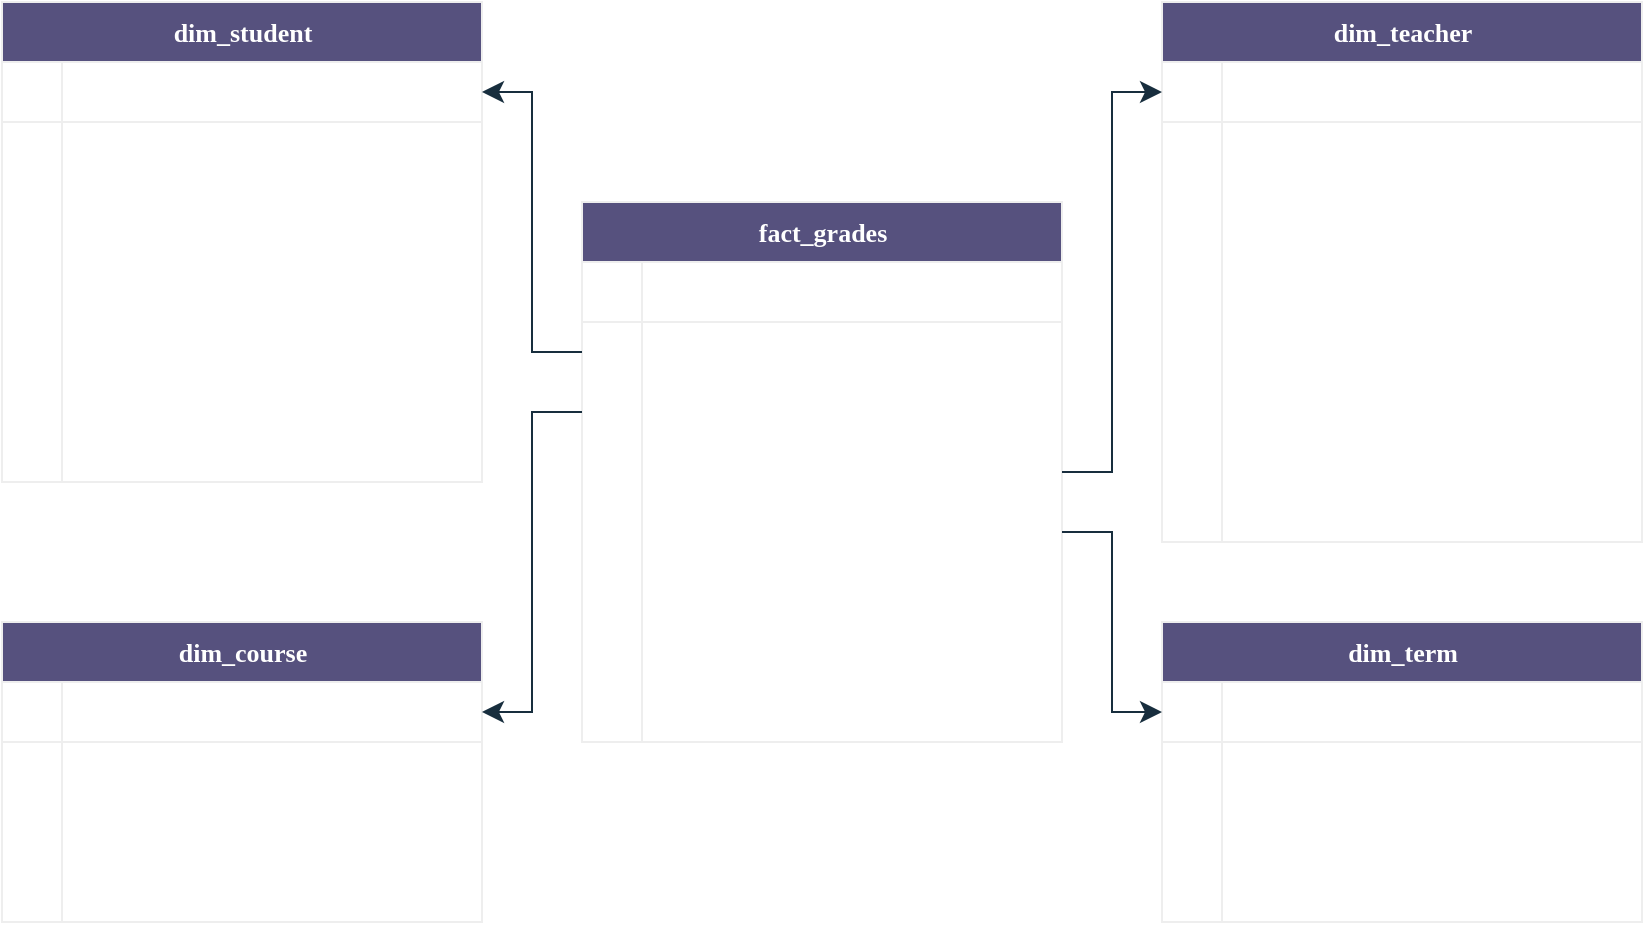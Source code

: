 <mxfile version="28.1.0">
  <diagram name="Страница — 1" id="om4B_Pg0ngaVW67IFCax">
    <mxGraphModel dx="1039" dy="789" grid="1" gridSize="10" guides="1" tooltips="1" connect="1" arrows="1" fold="1" page="1" pageScale="1" pageWidth="1200" pageHeight="1920" background="light-dark(#FFFFFF,#FFFFFF)" math="0" shadow="0">
      <root>
        <mxCell id="0" />
        <mxCell id="1" parent="0" />
        <mxCell id="y3VFhN87BVSaD7d4bJId-6" value="fact_grades" style="shape=table;startSize=30;container=1;collapsible=1;childLayout=tableLayout;fixedRows=1;rowLines=0;fontStyle=1;align=center;resizeLast=1;html=1;fontFamily=Tahoma;fontSize=13;labelBackgroundColor=none;fillColor=#56517E;strokeColor=#EEEEEE;fontColor=#FFFFFF;" parent="1" vertex="1">
          <mxGeometry x="410" y="310" width="240" height="270" as="geometry" />
        </mxCell>
        <mxCell id="y3VFhN87BVSaD7d4bJId-7" value="" style="shape=tableRow;horizontal=0;startSize=0;swimlaneHead=0;swimlaneBody=0;fillColor=none;collapsible=0;dropTarget=0;points=[[0,0.5],[1,0.5]];portConstraint=eastwest;top=0;left=0;right=0;bottom=1;fontFamily=Tahoma;fontSize=13;labelBackgroundColor=none;strokeColor=#EEEEEE;fontColor=#FFFFFF;" parent="y3VFhN87BVSaD7d4bJId-6" vertex="1">
          <mxGeometry y="30" width="240" height="30" as="geometry" />
        </mxCell>
        <mxCell id="y3VFhN87BVSaD7d4bJId-8" value="PK" style="shape=partialRectangle;connectable=0;fillColor=none;top=0;left=0;bottom=0;right=0;fontStyle=1;overflow=hidden;whiteSpace=wrap;html=1;fontFamily=Tahoma;fontSize=13;labelBackgroundColor=none;strokeColor=#EEEEEE;fontColor=#FFFFFF;" parent="y3VFhN87BVSaD7d4bJId-7" vertex="1">
          <mxGeometry width="30" height="30" as="geometry">
            <mxRectangle width="30" height="30" as="alternateBounds" />
          </mxGeometry>
        </mxCell>
        <mxCell id="y3VFhN87BVSaD7d4bJId-9" value="grades_id: serial" style="shape=partialRectangle;connectable=0;fillColor=none;top=0;left=0;bottom=0;right=0;align=left;spacingLeft=6;fontStyle=5;overflow=hidden;whiteSpace=wrap;html=1;fontFamily=Tahoma;fontSize=13;labelBackgroundColor=none;strokeColor=#EEEEEE;fontColor=#FFFFFF;" parent="y3VFhN87BVSaD7d4bJId-7" vertex="1">
          <mxGeometry x="30" width="210" height="30" as="geometry">
            <mxRectangle width="210" height="30" as="alternateBounds" />
          </mxGeometry>
        </mxCell>
        <mxCell id="y3VFhN87BVSaD7d4bJId-10" value="" style="shape=tableRow;horizontal=0;startSize=0;swimlaneHead=0;swimlaneBody=0;fillColor=none;collapsible=0;dropTarget=0;points=[[0,0.5],[1,0.5]];portConstraint=eastwest;top=0;left=0;right=0;bottom=0;fontFamily=Tahoma;fontSize=13;labelBackgroundColor=none;strokeColor=#EEEEEE;fontColor=#FFFFFF;" parent="y3VFhN87BVSaD7d4bJId-6" vertex="1">
          <mxGeometry y="60" width="240" height="30" as="geometry" />
        </mxCell>
        <mxCell id="y3VFhN87BVSaD7d4bJId-11" value="FK" style="shape=partialRectangle;connectable=0;fillColor=none;top=0;left=0;bottom=0;right=0;editable=1;overflow=hidden;whiteSpace=wrap;html=1;strokeColor=#EEEEEE;fontFamily=Tahoma;fontSize=13;labelBackgroundColor=none;fontColor=#FFFFFF;" parent="y3VFhN87BVSaD7d4bJId-10" vertex="1">
          <mxGeometry width="30" height="30" as="geometry">
            <mxRectangle width="30" height="30" as="alternateBounds" />
          </mxGeometry>
        </mxCell>
        <mxCell id="y3VFhN87BVSaD7d4bJId-12" value="student_id: int" style="shape=partialRectangle;connectable=0;fillColor=none;top=0;left=0;bottom=0;right=0;align=left;spacingLeft=6;overflow=hidden;whiteSpace=wrap;html=1;strokeColor=#EEEEEE;fontFamily=Tahoma;fontSize=13;labelBackgroundColor=none;fontColor=#FFFFFF;" parent="y3VFhN87BVSaD7d4bJId-10" vertex="1">
          <mxGeometry x="30" width="210" height="30" as="geometry">
            <mxRectangle width="210" height="30" as="alternateBounds" />
          </mxGeometry>
        </mxCell>
        <mxCell id="y3VFhN87BVSaD7d4bJId-13" value="" style="shape=tableRow;horizontal=0;startSize=0;swimlaneHead=0;swimlaneBody=0;fillColor=none;collapsible=0;dropTarget=0;points=[[0,0.5],[1,0.5]];portConstraint=eastwest;top=0;left=0;right=0;bottom=0;fontFamily=Tahoma;fontSize=13;labelBackgroundColor=none;strokeColor=#EEEEEE;fontColor=#FFFFFF;" parent="y3VFhN87BVSaD7d4bJId-6" vertex="1">
          <mxGeometry y="90" width="240" height="30" as="geometry" />
        </mxCell>
        <mxCell id="y3VFhN87BVSaD7d4bJId-14" value="FK" style="shape=partialRectangle;connectable=0;fillColor=none;top=0;left=0;bottom=0;right=0;editable=1;overflow=hidden;whiteSpace=wrap;html=1;strokeColor=#EEEEEE;fontFamily=Tahoma;fontSize=13;labelBackgroundColor=none;fontColor=#FFFFFF;" parent="y3VFhN87BVSaD7d4bJId-13" vertex="1">
          <mxGeometry width="30" height="30" as="geometry">
            <mxRectangle width="30" height="30" as="alternateBounds" />
          </mxGeometry>
        </mxCell>
        <mxCell id="y3VFhN87BVSaD7d4bJId-15" value="course_id: int" style="shape=partialRectangle;connectable=0;fillColor=none;top=0;left=0;bottom=0;right=0;align=left;spacingLeft=6;overflow=hidden;whiteSpace=wrap;html=1;strokeColor=#EEEEEE;fontFamily=Tahoma;fontSize=13;labelBackgroundColor=none;fontColor=#FFFFFF;" parent="y3VFhN87BVSaD7d4bJId-13" vertex="1">
          <mxGeometry x="30" width="210" height="30" as="geometry">
            <mxRectangle width="210" height="30" as="alternateBounds" />
          </mxGeometry>
        </mxCell>
        <mxCell id="y3VFhN87BVSaD7d4bJId-16" value="" style="shape=tableRow;horizontal=0;startSize=0;swimlaneHead=0;swimlaneBody=0;fillColor=none;collapsible=0;dropTarget=0;points=[[0,0.5],[1,0.5]];portConstraint=eastwest;top=0;left=0;right=0;bottom=0;fontFamily=Tahoma;fontSize=13;labelBackgroundColor=none;strokeColor=#EEEEEE;fontColor=#FFFFFF;" parent="y3VFhN87BVSaD7d4bJId-6" vertex="1">
          <mxGeometry y="120" width="240" height="30" as="geometry" />
        </mxCell>
        <mxCell id="y3VFhN87BVSaD7d4bJId-17" value="FK" style="shape=partialRectangle;connectable=0;fillColor=none;top=0;left=0;bottom=0;right=0;editable=1;overflow=hidden;whiteSpace=wrap;html=1;strokeColor=#EEEEEE;fontFamily=Tahoma;fontSize=13;labelBackgroundColor=none;fontColor=#FFFFFF;" parent="y3VFhN87BVSaD7d4bJId-16" vertex="1">
          <mxGeometry width="30" height="30" as="geometry">
            <mxRectangle width="30" height="30" as="alternateBounds" />
          </mxGeometry>
        </mxCell>
        <mxCell id="y3VFhN87BVSaD7d4bJId-18" value="teacher_id: int" style="shape=partialRectangle;connectable=0;fillColor=none;top=0;left=0;bottom=0;right=0;align=left;spacingLeft=6;overflow=hidden;whiteSpace=wrap;html=1;strokeColor=#EEEEEE;fontFamily=Tahoma;fontSize=13;labelBackgroundColor=none;fontColor=#FFFFFF;" parent="y3VFhN87BVSaD7d4bJId-16" vertex="1">
          <mxGeometry x="30" width="210" height="30" as="geometry">
            <mxRectangle width="210" height="30" as="alternateBounds" />
          </mxGeometry>
        </mxCell>
        <mxCell id="y3VFhN87BVSaD7d4bJId-32" style="shape=tableRow;horizontal=0;startSize=0;swimlaneHead=0;swimlaneBody=0;fillColor=none;collapsible=0;dropTarget=0;points=[[0,0.5],[1,0.5]];portConstraint=eastwest;top=0;left=0;right=0;bottom=0;fontFamily=Tahoma;fontSize=13;labelBackgroundColor=none;strokeColor=#EEEEEE;fontColor=#FFFFFF;" parent="y3VFhN87BVSaD7d4bJId-6" vertex="1">
          <mxGeometry y="150" width="240" height="30" as="geometry" />
        </mxCell>
        <mxCell id="y3VFhN87BVSaD7d4bJId-33" value="FK" style="shape=partialRectangle;connectable=0;fillColor=none;top=0;left=0;bottom=0;right=0;editable=1;overflow=hidden;whiteSpace=wrap;html=1;strokeColor=#EEEEEE;fontFamily=Tahoma;fontSize=13;labelBackgroundColor=none;fontColor=#FFFFFF;" parent="y3VFhN87BVSaD7d4bJId-32" vertex="1">
          <mxGeometry width="30" height="30" as="geometry">
            <mxRectangle width="30" height="30" as="alternateBounds" />
          </mxGeometry>
        </mxCell>
        <mxCell id="y3VFhN87BVSaD7d4bJId-34" value="term_id: int" style="shape=partialRectangle;connectable=0;fillColor=none;top=0;left=0;bottom=0;right=0;align=left;spacingLeft=6;overflow=hidden;whiteSpace=wrap;html=1;strokeColor=#EEEEEE;fontFamily=Tahoma;fontSize=13;labelBackgroundColor=none;fontColor=#FFFFFF;" parent="y3VFhN87BVSaD7d4bJId-32" vertex="1">
          <mxGeometry x="30" width="210" height="30" as="geometry">
            <mxRectangle width="210" height="30" as="alternateBounds" />
          </mxGeometry>
        </mxCell>
        <mxCell id="y3VFhN87BVSaD7d4bJId-35" style="shape=tableRow;horizontal=0;startSize=0;swimlaneHead=0;swimlaneBody=0;fillColor=none;collapsible=0;dropTarget=0;points=[[0,0.5],[1,0.5]];portConstraint=eastwest;top=0;left=0;right=0;bottom=0;fontFamily=Tahoma;fontSize=13;labelBackgroundColor=none;strokeColor=#EEEEEE;fontColor=#FFFFFF;" parent="y3VFhN87BVSaD7d4bJId-6" vertex="1">
          <mxGeometry y="180" width="240" height="30" as="geometry" />
        </mxCell>
        <mxCell id="y3VFhN87BVSaD7d4bJId-36" style="shape=partialRectangle;connectable=0;fillColor=none;top=0;left=0;bottom=0;right=0;editable=1;overflow=hidden;whiteSpace=wrap;html=1;fontFamily=Tahoma;fontSize=13;labelBackgroundColor=none;strokeColor=#EEEEEE;fontColor=#FFFFFF;" parent="y3VFhN87BVSaD7d4bJId-35" vertex="1">
          <mxGeometry width="30" height="30" as="geometry">
            <mxRectangle width="30" height="30" as="alternateBounds" />
          </mxGeometry>
        </mxCell>
        <mxCell id="y3VFhN87BVSaD7d4bJId-37" value="grade: decimal(4, 2)" style="shape=partialRectangle;connectable=0;fillColor=none;top=0;left=0;bottom=0;right=0;align=left;spacingLeft=6;overflow=hidden;whiteSpace=wrap;html=1;fontFamily=Tahoma;fontSize=13;labelBackgroundColor=none;strokeColor=#EEEEEE;fontColor=#FFFFFF;" parent="y3VFhN87BVSaD7d4bJId-35" vertex="1">
          <mxGeometry x="30" width="210" height="30" as="geometry">
            <mxRectangle width="210" height="30" as="alternateBounds" />
          </mxGeometry>
        </mxCell>
        <mxCell id="y3VFhN87BVSaD7d4bJId-38" style="shape=tableRow;horizontal=0;startSize=0;swimlaneHead=0;swimlaneBody=0;fillColor=none;collapsible=0;dropTarget=0;points=[[0,0.5],[1,0.5]];portConstraint=eastwest;top=0;left=0;right=0;bottom=0;fontFamily=Tahoma;fontSize=13;labelBackgroundColor=none;strokeColor=#EEEEEE;fontColor=#FFFFFF;" parent="y3VFhN87BVSaD7d4bJId-6" vertex="1">
          <mxGeometry y="210" width="240" height="30" as="geometry" />
        </mxCell>
        <mxCell id="y3VFhN87BVSaD7d4bJId-39" style="shape=partialRectangle;connectable=0;fillColor=none;top=0;left=0;bottom=0;right=0;editable=1;overflow=hidden;whiteSpace=wrap;html=1;fontFamily=Tahoma;fontSize=13;labelBackgroundColor=none;strokeColor=#EEEEEE;fontColor=#FFFFFF;" parent="y3VFhN87BVSaD7d4bJId-38" vertex="1">
          <mxGeometry width="30" height="30" as="geometry">
            <mxRectangle width="30" height="30" as="alternateBounds" />
          </mxGeometry>
        </mxCell>
        <mxCell id="y3VFhN87BVSaD7d4bJId-40" value="attendance_percent: decimal(4, 2)" style="shape=partialRectangle;connectable=0;fillColor=none;top=0;left=0;bottom=0;right=0;align=left;spacingLeft=6;overflow=hidden;whiteSpace=wrap;html=1;fontFamily=Tahoma;fontSize=13;labelBackgroundColor=none;strokeColor=#EEEEEE;fontColor=#FFFFFF;" parent="y3VFhN87BVSaD7d4bJId-38" vertex="1">
          <mxGeometry x="30" width="210" height="30" as="geometry">
            <mxRectangle width="210" height="30" as="alternateBounds" />
          </mxGeometry>
        </mxCell>
        <mxCell id="y3VFhN87BVSaD7d4bJId-41" style="shape=tableRow;horizontal=0;startSize=0;swimlaneHead=0;swimlaneBody=0;fillColor=none;collapsible=0;dropTarget=0;points=[[0,0.5],[1,0.5]];portConstraint=eastwest;top=0;left=0;right=0;bottom=0;fontFamily=Tahoma;fontSize=13;labelBackgroundColor=none;strokeColor=#EEEEEE;fontColor=#FFFFFF;" parent="y3VFhN87BVSaD7d4bJId-6" vertex="1">
          <mxGeometry y="240" width="240" height="30" as="geometry" />
        </mxCell>
        <mxCell id="y3VFhN87BVSaD7d4bJId-42" style="shape=partialRectangle;connectable=0;fillColor=none;top=0;left=0;bottom=0;right=0;editable=1;overflow=hidden;whiteSpace=wrap;html=1;fontFamily=Tahoma;fontSize=13;labelBackgroundColor=none;strokeColor=#EEEEEE;fontColor=#FFFFFF;" parent="y3VFhN87BVSaD7d4bJId-41" vertex="1">
          <mxGeometry width="30" height="30" as="geometry">
            <mxRectangle width="30" height="30" as="alternateBounds" />
          </mxGeometry>
        </mxCell>
        <mxCell id="y3VFhN87BVSaD7d4bJId-43" value="passed: boolean" style="shape=partialRectangle;connectable=0;fillColor=none;top=0;left=0;bottom=0;right=0;align=left;spacingLeft=6;overflow=hidden;whiteSpace=wrap;html=1;fontFamily=Tahoma;fontSize=13;labelBackgroundColor=none;strokeColor=#EEEEEE;fontColor=#FFFFFF;" parent="y3VFhN87BVSaD7d4bJId-41" vertex="1">
          <mxGeometry x="30" width="210" height="30" as="geometry">
            <mxRectangle width="210" height="30" as="alternateBounds" />
          </mxGeometry>
        </mxCell>
        <mxCell id="y3VFhN87BVSaD7d4bJId-44" value="dim_student" style="shape=table;startSize=30;container=1;collapsible=1;childLayout=tableLayout;fixedRows=1;rowLines=0;fontStyle=1;align=center;resizeLast=1;html=1;fontFamily=Tahoma;fontSize=13;labelBackgroundColor=none;fillColor=#56517E;strokeColor=#EEEEEE;fontColor=#FFFFFF;" parent="1" vertex="1">
          <mxGeometry x="120" y="210" width="240" height="240" as="geometry" />
        </mxCell>
        <mxCell id="y3VFhN87BVSaD7d4bJId-45" value="" style="shape=tableRow;horizontal=0;startSize=0;swimlaneHead=0;swimlaneBody=0;fillColor=none;collapsible=0;dropTarget=0;points=[[0,0.5],[1,0.5]];portConstraint=eastwest;top=0;left=0;right=0;bottom=1;fontFamily=Tahoma;fontSize=13;labelBackgroundColor=none;strokeColor=#EEEEEE;fontColor=#FFFFFF;" parent="y3VFhN87BVSaD7d4bJId-44" vertex="1">
          <mxGeometry y="30" width="240" height="30" as="geometry" />
        </mxCell>
        <mxCell id="y3VFhN87BVSaD7d4bJId-46" value="PK" style="shape=partialRectangle;connectable=0;fillColor=none;top=0;left=0;bottom=0;right=0;fontStyle=1;overflow=hidden;whiteSpace=wrap;html=1;fontFamily=Tahoma;fontSize=13;labelBackgroundColor=none;strokeColor=#EEEEEE;fontColor=#FFFFFF;" parent="y3VFhN87BVSaD7d4bJId-45" vertex="1">
          <mxGeometry width="30" height="30" as="geometry">
            <mxRectangle width="30" height="30" as="alternateBounds" />
          </mxGeometry>
        </mxCell>
        <mxCell id="y3VFhN87BVSaD7d4bJId-47" value="student_id: serial" style="shape=partialRectangle;connectable=0;fillColor=none;top=0;left=0;bottom=0;right=0;align=left;spacingLeft=6;fontStyle=5;overflow=hidden;whiteSpace=wrap;html=1;fontFamily=Tahoma;fontSize=13;labelBackgroundColor=none;strokeColor=#EEEEEE;fontColor=#FFFFFF;" parent="y3VFhN87BVSaD7d4bJId-45" vertex="1">
          <mxGeometry x="30" width="210" height="30" as="geometry">
            <mxRectangle width="210" height="30" as="alternateBounds" />
          </mxGeometry>
        </mxCell>
        <mxCell id="y3VFhN87BVSaD7d4bJId-48" value="" style="shape=tableRow;horizontal=0;startSize=0;swimlaneHead=0;swimlaneBody=0;fillColor=none;collapsible=0;dropTarget=0;points=[[0,0.5],[1,0.5]];portConstraint=eastwest;top=0;left=0;right=0;bottom=0;fontFamily=Tahoma;fontSize=13;labelBackgroundColor=none;strokeColor=#EEEEEE;fontColor=#FFFFFF;" parent="y3VFhN87BVSaD7d4bJId-44" vertex="1">
          <mxGeometry y="60" width="240" height="30" as="geometry" />
        </mxCell>
        <mxCell id="y3VFhN87BVSaD7d4bJId-49" value="" style="shape=partialRectangle;connectable=0;fillColor=none;top=0;left=0;bottom=0;right=0;editable=1;overflow=hidden;whiteSpace=wrap;html=1;fontFamily=Tahoma;fontSize=13;labelBackgroundColor=none;strokeColor=#EEEEEE;fontColor=#FFFFFF;" parent="y3VFhN87BVSaD7d4bJId-48" vertex="1">
          <mxGeometry width="30" height="30" as="geometry">
            <mxRectangle width="30" height="30" as="alternateBounds" />
          </mxGeometry>
        </mxCell>
        <mxCell id="y3VFhN87BVSaD7d4bJId-50" value="full_name: varchar(100)" style="shape=partialRectangle;connectable=0;fillColor=none;top=0;left=0;bottom=0;right=0;align=left;spacingLeft=6;overflow=hidden;whiteSpace=wrap;html=1;fontFamily=Tahoma;fontSize=13;labelBackgroundColor=none;strokeColor=#EEEEEE;fontColor=#FFFFFF;" parent="y3VFhN87BVSaD7d4bJId-48" vertex="1">
          <mxGeometry x="30" width="210" height="30" as="geometry">
            <mxRectangle width="210" height="30" as="alternateBounds" />
          </mxGeometry>
        </mxCell>
        <mxCell id="y3VFhN87BVSaD7d4bJId-51" value="" style="shape=tableRow;horizontal=0;startSize=0;swimlaneHead=0;swimlaneBody=0;fillColor=none;collapsible=0;dropTarget=0;points=[[0,0.5],[1,0.5]];portConstraint=eastwest;top=0;left=0;right=0;bottom=0;fontFamily=Tahoma;fontSize=13;labelBackgroundColor=none;strokeColor=#EEEEEE;fontColor=#FFFFFF;" parent="y3VFhN87BVSaD7d4bJId-44" vertex="1">
          <mxGeometry y="90" width="240" height="30" as="geometry" />
        </mxCell>
        <mxCell id="y3VFhN87BVSaD7d4bJId-52" value="" style="shape=partialRectangle;connectable=0;fillColor=none;top=0;left=0;bottom=0;right=0;editable=1;overflow=hidden;whiteSpace=wrap;html=1;fontFamily=Tahoma;fontSize=13;labelBackgroundColor=none;strokeColor=#EEEEEE;fontColor=#FFFFFF;" parent="y3VFhN87BVSaD7d4bJId-51" vertex="1">
          <mxGeometry width="30" height="30" as="geometry">
            <mxRectangle width="30" height="30" as="alternateBounds" />
          </mxGeometry>
        </mxCell>
        <mxCell id="y3VFhN87BVSaD7d4bJId-53" value="gender: varchar(10)" style="shape=partialRectangle;connectable=0;fillColor=none;top=0;left=0;bottom=0;right=0;align=left;spacingLeft=6;overflow=hidden;whiteSpace=wrap;html=1;fontFamily=Tahoma;fontSize=13;labelBackgroundColor=none;strokeColor=#EEEEEE;fontColor=#FFFFFF;" parent="y3VFhN87BVSaD7d4bJId-51" vertex="1">
          <mxGeometry x="30" width="210" height="30" as="geometry">
            <mxRectangle width="210" height="30" as="alternateBounds" />
          </mxGeometry>
        </mxCell>
        <mxCell id="y3VFhN87BVSaD7d4bJId-54" value="" style="shape=tableRow;horizontal=0;startSize=0;swimlaneHead=0;swimlaneBody=0;fillColor=none;collapsible=0;dropTarget=0;points=[[0,0.5],[1,0.5]];portConstraint=eastwest;top=0;left=0;right=0;bottom=0;fontFamily=Tahoma;fontSize=13;labelBackgroundColor=none;strokeColor=#EEEEEE;fontColor=#FFFFFF;" parent="y3VFhN87BVSaD7d4bJId-44" vertex="1">
          <mxGeometry y="120" width="240" height="30" as="geometry" />
        </mxCell>
        <mxCell id="y3VFhN87BVSaD7d4bJId-55" value="" style="shape=partialRectangle;connectable=0;fillColor=none;top=0;left=0;bottom=0;right=0;editable=1;overflow=hidden;whiteSpace=wrap;html=1;fontFamily=Tahoma;fontSize=13;labelBackgroundColor=none;strokeColor=#EEEEEE;fontColor=#FFFFFF;" parent="y3VFhN87BVSaD7d4bJId-54" vertex="1">
          <mxGeometry width="30" height="30" as="geometry">
            <mxRectangle width="30" height="30" as="alternateBounds" />
          </mxGeometry>
        </mxCell>
        <mxCell id="y3VFhN87BVSaD7d4bJId-56" value="birth_date: date" style="shape=partialRectangle;connectable=0;fillColor=none;top=0;left=0;bottom=0;right=0;align=left;spacingLeft=6;overflow=hidden;whiteSpace=wrap;html=1;fontFamily=Tahoma;fontSize=13;labelBackgroundColor=none;strokeColor=#EEEEEE;fontColor=#FFFFFF;" parent="y3VFhN87BVSaD7d4bJId-54" vertex="1">
          <mxGeometry x="30" width="210" height="30" as="geometry">
            <mxRectangle width="210" height="30" as="alternateBounds" />
          </mxGeometry>
        </mxCell>
        <mxCell id="y3VFhN87BVSaD7d4bJId-96" style="shape=tableRow;horizontal=0;startSize=0;swimlaneHead=0;swimlaneBody=0;fillColor=none;collapsible=0;dropTarget=0;points=[[0,0.5],[1,0.5]];portConstraint=eastwest;top=0;left=0;right=0;bottom=0;fontFamily=Tahoma;fontSize=13;labelBackgroundColor=none;strokeColor=#EEEEEE;fontColor=#FFFFFF;" parent="y3VFhN87BVSaD7d4bJId-44" vertex="1">
          <mxGeometry y="150" width="240" height="30" as="geometry" />
        </mxCell>
        <mxCell id="y3VFhN87BVSaD7d4bJId-97" style="shape=partialRectangle;connectable=0;fillColor=none;top=0;left=0;bottom=0;right=0;editable=1;overflow=hidden;whiteSpace=wrap;html=1;fontFamily=Tahoma;fontSize=13;labelBackgroundColor=none;strokeColor=#EEEEEE;fontColor=#FFFFFF;" parent="y3VFhN87BVSaD7d4bJId-96" vertex="1">
          <mxGeometry width="30" height="30" as="geometry">
            <mxRectangle width="30" height="30" as="alternateBounds" />
          </mxGeometry>
        </mxCell>
        <mxCell id="y3VFhN87BVSaD7d4bJId-98" value="email: varchar(100)" style="shape=partialRectangle;connectable=0;fillColor=none;top=0;left=0;bottom=0;right=0;align=left;spacingLeft=6;overflow=hidden;whiteSpace=wrap;html=1;fontFamily=Tahoma;fontSize=13;labelBackgroundColor=none;strokeColor=#EEEEEE;fontColor=#FFFFFF;" parent="y3VFhN87BVSaD7d4bJId-96" vertex="1">
          <mxGeometry x="30" width="210" height="30" as="geometry">
            <mxRectangle width="210" height="30" as="alternateBounds" />
          </mxGeometry>
        </mxCell>
        <mxCell id="y3VFhN87BVSaD7d4bJId-99" style="shape=tableRow;horizontal=0;startSize=0;swimlaneHead=0;swimlaneBody=0;fillColor=none;collapsible=0;dropTarget=0;points=[[0,0.5],[1,0.5]];portConstraint=eastwest;top=0;left=0;right=0;bottom=0;fontFamily=Tahoma;fontSize=13;labelBackgroundColor=none;strokeColor=#EEEEEE;fontColor=#FFFFFF;" parent="y3VFhN87BVSaD7d4bJId-44" vertex="1">
          <mxGeometry y="180" width="240" height="30" as="geometry" />
        </mxCell>
        <mxCell id="y3VFhN87BVSaD7d4bJId-100" style="shape=partialRectangle;connectable=0;fillColor=none;top=0;left=0;bottom=0;right=0;editable=1;overflow=hidden;whiteSpace=wrap;html=1;fontFamily=Tahoma;fontSize=13;labelBackgroundColor=none;strokeColor=#EEEEEE;fontColor=#FFFFFF;" parent="y3VFhN87BVSaD7d4bJId-99" vertex="1">
          <mxGeometry width="30" height="30" as="geometry">
            <mxRectangle width="30" height="30" as="alternateBounds" />
          </mxGeometry>
        </mxCell>
        <mxCell id="y3VFhN87BVSaD7d4bJId-101" value="phone: varchar(20)" style="shape=partialRectangle;connectable=0;fillColor=none;top=0;left=0;bottom=0;right=0;align=left;spacingLeft=6;overflow=hidden;whiteSpace=wrap;html=1;fontFamily=Tahoma;fontSize=13;labelBackgroundColor=none;strokeColor=#EEEEEE;fontColor=#FFFFFF;" parent="y3VFhN87BVSaD7d4bJId-99" vertex="1">
          <mxGeometry x="30" width="210" height="30" as="geometry">
            <mxRectangle width="210" height="30" as="alternateBounds" />
          </mxGeometry>
        </mxCell>
        <mxCell id="y3VFhN87BVSaD7d4bJId-102" style="shape=tableRow;horizontal=0;startSize=0;swimlaneHead=0;swimlaneBody=0;fillColor=none;collapsible=0;dropTarget=0;points=[[0,0.5],[1,0.5]];portConstraint=eastwest;top=0;left=0;right=0;bottom=0;fontFamily=Tahoma;fontSize=13;labelBackgroundColor=none;strokeColor=#EEEEEE;fontColor=#FFFFFF;" parent="y3VFhN87BVSaD7d4bJId-44" vertex="1">
          <mxGeometry y="210" width="240" height="30" as="geometry" />
        </mxCell>
        <mxCell id="y3VFhN87BVSaD7d4bJId-103" style="shape=partialRectangle;connectable=0;fillColor=none;top=0;left=0;bottom=0;right=0;editable=1;overflow=hidden;whiteSpace=wrap;html=1;fontFamily=Tahoma;fontSize=13;labelBackgroundColor=none;strokeColor=#EEEEEE;fontColor=#FFFFFF;" parent="y3VFhN87BVSaD7d4bJId-102" vertex="1">
          <mxGeometry width="30" height="30" as="geometry">
            <mxRectangle width="30" height="30" as="alternateBounds" />
          </mxGeometry>
        </mxCell>
        <mxCell id="y3VFhN87BVSaD7d4bJId-104" value="major: varchar(100)" style="shape=partialRectangle;connectable=0;fillColor=none;top=0;left=0;bottom=0;right=0;align=left;spacingLeft=6;overflow=hidden;whiteSpace=wrap;html=1;fontFamily=Tahoma;fontSize=13;labelBackgroundColor=none;strokeColor=#EEEEEE;fontColor=#FFFFFF;" parent="y3VFhN87BVSaD7d4bJId-102" vertex="1">
          <mxGeometry x="30" width="210" height="30" as="geometry">
            <mxRectangle width="210" height="30" as="alternateBounds" />
          </mxGeometry>
        </mxCell>
        <mxCell id="y3VFhN87BVSaD7d4bJId-57" value="dim_teacher" style="shape=table;startSize=30;container=1;collapsible=1;childLayout=tableLayout;fixedRows=1;rowLines=0;fontStyle=1;align=center;resizeLast=1;html=1;fontFamily=Tahoma;fontSize=13;labelBackgroundColor=none;fillColor=#56517E;strokeColor=#EEEEEE;fontColor=#FFFFFF;" parent="1" vertex="1">
          <mxGeometry x="700" y="210" width="240" height="270" as="geometry" />
        </mxCell>
        <mxCell id="y3VFhN87BVSaD7d4bJId-58" value="" style="shape=tableRow;horizontal=0;startSize=0;swimlaneHead=0;swimlaneBody=0;fillColor=none;collapsible=0;dropTarget=0;points=[[0,0.5],[1,0.5]];portConstraint=eastwest;top=0;left=0;right=0;bottom=1;fontFamily=Tahoma;fontSize=13;labelBackgroundColor=none;strokeColor=#EEEEEE;fontColor=#FFFFFF;" parent="y3VFhN87BVSaD7d4bJId-57" vertex="1">
          <mxGeometry y="30" width="240" height="30" as="geometry" />
        </mxCell>
        <mxCell id="y3VFhN87BVSaD7d4bJId-59" value="PK" style="shape=partialRectangle;connectable=0;fillColor=none;top=0;left=0;bottom=0;right=0;fontStyle=1;overflow=hidden;whiteSpace=wrap;html=1;fontFamily=Tahoma;fontSize=13;labelBackgroundColor=none;strokeColor=#EEEEEE;fontColor=#FFFFFF;" parent="y3VFhN87BVSaD7d4bJId-58" vertex="1">
          <mxGeometry width="30" height="30" as="geometry">
            <mxRectangle width="30" height="30" as="alternateBounds" />
          </mxGeometry>
        </mxCell>
        <mxCell id="y3VFhN87BVSaD7d4bJId-60" value="teacher_id: serial" style="shape=partialRectangle;connectable=0;fillColor=none;top=0;left=0;bottom=0;right=0;align=left;spacingLeft=6;fontStyle=5;overflow=hidden;whiteSpace=wrap;html=1;fontFamily=Tahoma;fontSize=13;labelBackgroundColor=none;strokeColor=#EEEEEE;fontColor=#FFFFFF;" parent="y3VFhN87BVSaD7d4bJId-58" vertex="1">
          <mxGeometry x="30" width="210" height="30" as="geometry">
            <mxRectangle width="210" height="30" as="alternateBounds" />
          </mxGeometry>
        </mxCell>
        <mxCell id="y3VFhN87BVSaD7d4bJId-61" value="" style="shape=tableRow;horizontal=0;startSize=0;swimlaneHead=0;swimlaneBody=0;fillColor=none;collapsible=0;dropTarget=0;points=[[0,0.5],[1,0.5]];portConstraint=eastwest;top=0;left=0;right=0;bottom=0;fontFamily=Tahoma;fontSize=13;labelBackgroundColor=none;strokeColor=#EEEEEE;fontColor=#FFFFFF;" parent="y3VFhN87BVSaD7d4bJId-57" vertex="1">
          <mxGeometry y="60" width="240" height="30" as="geometry" />
        </mxCell>
        <mxCell id="y3VFhN87BVSaD7d4bJId-62" value="" style="shape=partialRectangle;connectable=0;fillColor=none;top=0;left=0;bottom=0;right=0;editable=1;overflow=hidden;whiteSpace=wrap;html=1;fontFamily=Tahoma;fontSize=13;labelBackgroundColor=none;strokeColor=#EEEEEE;fontColor=#FFFFFF;" parent="y3VFhN87BVSaD7d4bJId-61" vertex="1">
          <mxGeometry width="30" height="30" as="geometry">
            <mxRectangle width="30" height="30" as="alternateBounds" />
          </mxGeometry>
        </mxCell>
        <mxCell id="y3VFhN87BVSaD7d4bJId-63" value="full_name: varchar(100)" style="shape=partialRectangle;connectable=0;fillColor=none;top=0;left=0;bottom=0;right=0;align=left;spacingLeft=6;overflow=hidden;whiteSpace=wrap;html=1;fontFamily=Tahoma;fontSize=13;labelBackgroundColor=none;strokeColor=#EEEEEE;fontColor=#FFFFFF;" parent="y3VFhN87BVSaD7d4bJId-61" vertex="1">
          <mxGeometry x="30" width="210" height="30" as="geometry">
            <mxRectangle width="210" height="30" as="alternateBounds" />
          </mxGeometry>
        </mxCell>
        <mxCell id="y3VFhN87BVSaD7d4bJId-64" value="" style="shape=tableRow;horizontal=0;startSize=0;swimlaneHead=0;swimlaneBody=0;fillColor=none;collapsible=0;dropTarget=0;points=[[0,0.5],[1,0.5]];portConstraint=eastwest;top=0;left=0;right=0;bottom=0;fontFamily=Tahoma;fontSize=13;labelBackgroundColor=none;strokeColor=#EEEEEE;fontColor=#FFFFFF;" parent="y3VFhN87BVSaD7d4bJId-57" vertex="1">
          <mxGeometry y="90" width="240" height="30" as="geometry" />
        </mxCell>
        <mxCell id="y3VFhN87BVSaD7d4bJId-65" value="" style="shape=partialRectangle;connectable=0;fillColor=none;top=0;left=0;bottom=0;right=0;editable=1;overflow=hidden;whiteSpace=wrap;html=1;fontFamily=Tahoma;fontSize=13;labelBackgroundColor=none;strokeColor=#EEEEEE;fontColor=#FFFFFF;" parent="y3VFhN87BVSaD7d4bJId-64" vertex="1">
          <mxGeometry width="30" height="30" as="geometry">
            <mxRectangle width="30" height="30" as="alternateBounds" />
          </mxGeometry>
        </mxCell>
        <mxCell id="y3VFhN87BVSaD7d4bJId-66" value="gender: varchar(10)" style="shape=partialRectangle;connectable=0;fillColor=none;top=0;left=0;bottom=0;right=0;align=left;spacingLeft=6;overflow=hidden;whiteSpace=wrap;html=1;fontFamily=Tahoma;fontSize=13;labelBackgroundColor=none;strokeColor=#EEEEEE;fontColor=#FFFFFF;" parent="y3VFhN87BVSaD7d4bJId-64" vertex="1">
          <mxGeometry x="30" width="210" height="30" as="geometry">
            <mxRectangle width="210" height="30" as="alternateBounds" />
          </mxGeometry>
        </mxCell>
        <mxCell id="y3VFhN87BVSaD7d4bJId-67" value="" style="shape=tableRow;horizontal=0;startSize=0;swimlaneHead=0;swimlaneBody=0;fillColor=none;collapsible=0;dropTarget=0;points=[[0,0.5],[1,0.5]];portConstraint=eastwest;top=0;left=0;right=0;bottom=0;fontFamily=Tahoma;fontSize=13;labelBackgroundColor=none;strokeColor=#EEEEEE;fontColor=#FFFFFF;" parent="y3VFhN87BVSaD7d4bJId-57" vertex="1">
          <mxGeometry y="120" width="240" height="30" as="geometry" />
        </mxCell>
        <mxCell id="y3VFhN87BVSaD7d4bJId-68" value="" style="shape=partialRectangle;connectable=0;fillColor=none;top=0;left=0;bottom=0;right=0;editable=1;overflow=hidden;whiteSpace=wrap;html=1;fontFamily=Tahoma;fontSize=13;labelBackgroundColor=none;strokeColor=#EEEEEE;fontColor=#FFFFFF;" parent="y3VFhN87BVSaD7d4bJId-67" vertex="1">
          <mxGeometry width="30" height="30" as="geometry">
            <mxRectangle width="30" height="30" as="alternateBounds" />
          </mxGeometry>
        </mxCell>
        <mxCell id="y3VFhN87BVSaD7d4bJId-69" value="birth_date: date" style="shape=partialRectangle;connectable=0;fillColor=none;top=0;left=0;bottom=0;right=0;align=left;spacingLeft=6;overflow=hidden;whiteSpace=wrap;html=1;fontFamily=Tahoma;fontSize=13;labelBackgroundColor=none;strokeColor=#EEEEEE;fontColor=#FFFFFF;" parent="y3VFhN87BVSaD7d4bJId-67" vertex="1">
          <mxGeometry x="30" width="210" height="30" as="geometry">
            <mxRectangle width="210" height="30" as="alternateBounds" />
          </mxGeometry>
        </mxCell>
        <mxCell id="y3VFhN87BVSaD7d4bJId-105" style="shape=tableRow;horizontal=0;startSize=0;swimlaneHead=0;swimlaneBody=0;fillColor=none;collapsible=0;dropTarget=0;points=[[0,0.5],[1,0.5]];portConstraint=eastwest;top=0;left=0;right=0;bottom=0;fontFamily=Tahoma;fontSize=13;labelBackgroundColor=none;strokeColor=#EEEEEE;fontColor=#FFFFFF;" parent="y3VFhN87BVSaD7d4bJId-57" vertex="1">
          <mxGeometry y="150" width="240" height="30" as="geometry" />
        </mxCell>
        <mxCell id="y3VFhN87BVSaD7d4bJId-106" style="shape=partialRectangle;connectable=0;fillColor=none;top=0;left=0;bottom=0;right=0;editable=1;overflow=hidden;whiteSpace=wrap;html=1;fontFamily=Tahoma;fontSize=13;labelBackgroundColor=none;strokeColor=#EEEEEE;fontColor=#FFFFFF;" parent="y3VFhN87BVSaD7d4bJId-105" vertex="1">
          <mxGeometry width="30" height="30" as="geometry">
            <mxRectangle width="30" height="30" as="alternateBounds" />
          </mxGeometry>
        </mxCell>
        <mxCell id="y3VFhN87BVSaD7d4bJId-107" value="email: varchar(100)" style="shape=partialRectangle;connectable=0;fillColor=none;top=0;left=0;bottom=0;right=0;align=left;spacingLeft=6;overflow=hidden;whiteSpace=wrap;html=1;fontFamily=Tahoma;fontSize=13;labelBackgroundColor=none;strokeColor=#EEEEEE;fontColor=#FFFFFF;" parent="y3VFhN87BVSaD7d4bJId-105" vertex="1">
          <mxGeometry x="30" width="210" height="30" as="geometry">
            <mxRectangle width="210" height="30" as="alternateBounds" />
          </mxGeometry>
        </mxCell>
        <mxCell id="y3VFhN87BVSaD7d4bJId-108" style="shape=tableRow;horizontal=0;startSize=0;swimlaneHead=0;swimlaneBody=0;fillColor=none;collapsible=0;dropTarget=0;points=[[0,0.5],[1,0.5]];portConstraint=eastwest;top=0;left=0;right=0;bottom=0;fontFamily=Tahoma;fontSize=13;labelBackgroundColor=none;strokeColor=#EEEEEE;fontColor=#FFFFFF;" parent="y3VFhN87BVSaD7d4bJId-57" vertex="1">
          <mxGeometry y="180" width="240" height="30" as="geometry" />
        </mxCell>
        <mxCell id="y3VFhN87BVSaD7d4bJId-109" style="shape=partialRectangle;connectable=0;fillColor=none;top=0;left=0;bottom=0;right=0;editable=1;overflow=hidden;whiteSpace=wrap;html=1;fontFamily=Tahoma;fontSize=13;labelBackgroundColor=none;strokeColor=#EEEEEE;fontColor=#FFFFFF;" parent="y3VFhN87BVSaD7d4bJId-108" vertex="1">
          <mxGeometry width="30" height="30" as="geometry">
            <mxRectangle width="30" height="30" as="alternateBounds" />
          </mxGeometry>
        </mxCell>
        <mxCell id="y3VFhN87BVSaD7d4bJId-110" value="phone: varchar(20)" style="shape=partialRectangle;connectable=0;fillColor=none;top=0;left=0;bottom=0;right=0;align=left;spacingLeft=6;overflow=hidden;whiteSpace=wrap;html=1;fontFamily=Tahoma;fontSize=13;labelBackgroundColor=none;strokeColor=#EEEEEE;fontColor=#FFFFFF;" parent="y3VFhN87BVSaD7d4bJId-108" vertex="1">
          <mxGeometry x="30" width="210" height="30" as="geometry">
            <mxRectangle width="210" height="30" as="alternateBounds" />
          </mxGeometry>
        </mxCell>
        <mxCell id="y3VFhN87BVSaD7d4bJId-111" style="shape=tableRow;horizontal=0;startSize=0;swimlaneHead=0;swimlaneBody=0;fillColor=none;collapsible=0;dropTarget=0;points=[[0,0.5],[1,0.5]];portConstraint=eastwest;top=0;left=0;right=0;bottom=0;fontFamily=Tahoma;fontSize=13;labelBackgroundColor=none;strokeColor=#EEEEEE;fontColor=#FFFFFF;" parent="y3VFhN87BVSaD7d4bJId-57" vertex="1">
          <mxGeometry y="210" width="240" height="30" as="geometry" />
        </mxCell>
        <mxCell id="y3VFhN87BVSaD7d4bJId-112" style="shape=partialRectangle;connectable=0;fillColor=none;top=0;left=0;bottom=0;right=0;editable=1;overflow=hidden;whiteSpace=wrap;html=1;fontFamily=Tahoma;fontSize=13;labelBackgroundColor=none;strokeColor=#EEEEEE;fontColor=#FFFFFF;" parent="y3VFhN87BVSaD7d4bJId-111" vertex="1">
          <mxGeometry width="30" height="30" as="geometry">
            <mxRectangle width="30" height="30" as="alternateBounds" />
          </mxGeometry>
        </mxCell>
        <mxCell id="y3VFhN87BVSaD7d4bJId-113" value="title: varchar(50)" style="shape=partialRectangle;connectable=0;fillColor=none;top=0;left=0;bottom=0;right=0;align=left;spacingLeft=6;overflow=hidden;whiteSpace=wrap;html=1;fontFamily=Tahoma;fontSize=13;labelBackgroundColor=none;strokeColor=#EEEEEE;fontColor=#FFFFFF;" parent="y3VFhN87BVSaD7d4bJId-111" vertex="1">
          <mxGeometry x="30" width="210" height="30" as="geometry">
            <mxRectangle width="210" height="30" as="alternateBounds" />
          </mxGeometry>
        </mxCell>
        <mxCell id="y3VFhN87BVSaD7d4bJId-114" style="shape=tableRow;horizontal=0;startSize=0;swimlaneHead=0;swimlaneBody=0;fillColor=none;collapsible=0;dropTarget=0;points=[[0,0.5],[1,0.5]];portConstraint=eastwest;top=0;left=0;right=0;bottom=0;fontFamily=Tahoma;fontSize=13;labelBackgroundColor=none;strokeColor=#EEEEEE;fontColor=#FFFFFF;" parent="y3VFhN87BVSaD7d4bJId-57" vertex="1">
          <mxGeometry y="240" width="240" height="30" as="geometry" />
        </mxCell>
        <mxCell id="y3VFhN87BVSaD7d4bJId-115" style="shape=partialRectangle;connectable=0;fillColor=none;top=0;left=0;bottom=0;right=0;editable=1;overflow=hidden;whiteSpace=wrap;html=1;fontFamily=Tahoma;fontSize=13;labelBackgroundColor=none;strokeColor=#EEEEEE;fontColor=#FFFFFF;" parent="y3VFhN87BVSaD7d4bJId-114" vertex="1">
          <mxGeometry width="30" height="30" as="geometry">
            <mxRectangle width="30" height="30" as="alternateBounds" />
          </mxGeometry>
        </mxCell>
        <mxCell id="y3VFhN87BVSaD7d4bJId-116" value="department: varchar(100)" style="shape=partialRectangle;connectable=0;fillColor=none;top=0;left=0;bottom=0;right=0;align=left;spacingLeft=6;overflow=hidden;whiteSpace=wrap;html=1;fontFamily=Tahoma;fontSize=13;labelBackgroundColor=none;strokeColor=#EEEEEE;fontColor=#FFFFFF;" parent="y3VFhN87BVSaD7d4bJId-114" vertex="1">
          <mxGeometry x="30" width="210" height="30" as="geometry">
            <mxRectangle width="210" height="30" as="alternateBounds" />
          </mxGeometry>
        </mxCell>
        <mxCell id="y3VFhN87BVSaD7d4bJId-70" value="&lt;div&gt;dim_term&lt;/div&gt;" style="shape=table;startSize=30;container=1;collapsible=1;childLayout=tableLayout;fixedRows=1;rowLines=0;fontStyle=1;align=center;resizeLast=1;html=1;fontFamily=Tahoma;fontSize=13;labelBackgroundColor=none;fillColor=#56517E;strokeColor=#EEEEEE;fontColor=#FFFFFF;" parent="1" vertex="1">
          <mxGeometry x="700" y="520" width="240" height="150" as="geometry" />
        </mxCell>
        <mxCell id="y3VFhN87BVSaD7d4bJId-71" value="" style="shape=tableRow;horizontal=0;startSize=0;swimlaneHead=0;swimlaneBody=0;fillColor=none;collapsible=0;dropTarget=0;points=[[0,0.5],[1,0.5]];portConstraint=eastwest;top=0;left=0;right=0;bottom=1;fontFamily=Tahoma;fontSize=13;labelBackgroundColor=none;strokeColor=#EEEEEE;fontColor=#FFFFFF;" parent="y3VFhN87BVSaD7d4bJId-70" vertex="1">
          <mxGeometry y="30" width="240" height="30" as="geometry" />
        </mxCell>
        <mxCell id="y3VFhN87BVSaD7d4bJId-72" value="PK" style="shape=partialRectangle;connectable=0;fillColor=none;top=0;left=0;bottom=0;right=0;fontStyle=1;overflow=hidden;whiteSpace=wrap;html=1;fontFamily=Tahoma;fontSize=13;labelBackgroundColor=none;strokeColor=#EEEEEE;fontColor=#FFFFFF;" parent="y3VFhN87BVSaD7d4bJId-71" vertex="1">
          <mxGeometry width="30" height="30" as="geometry">
            <mxRectangle width="30" height="30" as="alternateBounds" />
          </mxGeometry>
        </mxCell>
        <mxCell id="y3VFhN87BVSaD7d4bJId-73" value="term_id: serial" style="shape=partialRectangle;connectable=0;fillColor=none;top=0;left=0;bottom=0;right=0;align=left;spacingLeft=6;fontStyle=5;overflow=hidden;whiteSpace=wrap;html=1;fontFamily=Tahoma;fontSize=13;labelBackgroundColor=none;strokeColor=#EEEEEE;fontColor=#FFFFFF;" parent="y3VFhN87BVSaD7d4bJId-71" vertex="1">
          <mxGeometry x="30" width="210" height="30" as="geometry">
            <mxRectangle width="210" height="30" as="alternateBounds" />
          </mxGeometry>
        </mxCell>
        <mxCell id="y3VFhN87BVSaD7d4bJId-74" value="" style="shape=tableRow;horizontal=0;startSize=0;swimlaneHead=0;swimlaneBody=0;fillColor=none;collapsible=0;dropTarget=0;points=[[0,0.5],[1,0.5]];portConstraint=eastwest;top=0;left=0;right=0;bottom=0;fontFamily=Tahoma;fontSize=13;labelBackgroundColor=none;strokeColor=#EEEEEE;fontColor=#FFFFFF;" parent="y3VFhN87BVSaD7d4bJId-70" vertex="1">
          <mxGeometry y="60" width="240" height="30" as="geometry" />
        </mxCell>
        <mxCell id="y3VFhN87BVSaD7d4bJId-75" value="" style="shape=partialRectangle;connectable=0;fillColor=none;top=0;left=0;bottom=0;right=0;editable=1;overflow=hidden;whiteSpace=wrap;html=1;fontFamily=Tahoma;fontSize=13;labelBackgroundColor=none;strokeColor=#EEEEEE;fontColor=#FFFFFF;" parent="y3VFhN87BVSaD7d4bJId-74" vertex="1">
          <mxGeometry width="30" height="30" as="geometry">
            <mxRectangle width="30" height="30" as="alternateBounds" />
          </mxGeometry>
        </mxCell>
        <mxCell id="y3VFhN87BVSaD7d4bJId-76" value="term_name: varchar(50)" style="shape=partialRectangle;connectable=0;fillColor=none;top=0;left=0;bottom=0;right=0;align=left;spacingLeft=6;overflow=hidden;whiteSpace=wrap;html=1;fontFamily=Tahoma;fontSize=13;labelBackgroundColor=none;strokeColor=#EEEEEE;fontColor=#FFFFFF;" parent="y3VFhN87BVSaD7d4bJId-74" vertex="1">
          <mxGeometry x="30" width="210" height="30" as="geometry">
            <mxRectangle width="210" height="30" as="alternateBounds" />
          </mxGeometry>
        </mxCell>
        <mxCell id="y3VFhN87BVSaD7d4bJId-77" value="" style="shape=tableRow;horizontal=0;startSize=0;swimlaneHead=0;swimlaneBody=0;fillColor=none;collapsible=0;dropTarget=0;points=[[0,0.5],[1,0.5]];portConstraint=eastwest;top=0;left=0;right=0;bottom=0;fontFamily=Tahoma;fontSize=13;labelBackgroundColor=none;strokeColor=#EEEEEE;fontColor=#FFFFFF;" parent="y3VFhN87BVSaD7d4bJId-70" vertex="1">
          <mxGeometry y="90" width="240" height="30" as="geometry" />
        </mxCell>
        <mxCell id="y3VFhN87BVSaD7d4bJId-78" value="" style="shape=partialRectangle;connectable=0;fillColor=none;top=0;left=0;bottom=0;right=0;editable=1;overflow=hidden;whiteSpace=wrap;html=1;fontFamily=Tahoma;fontSize=13;labelBackgroundColor=none;strokeColor=#EEEEEE;fontColor=#FFFFFF;" parent="y3VFhN87BVSaD7d4bJId-77" vertex="1">
          <mxGeometry width="30" height="30" as="geometry">
            <mxRectangle width="30" height="30" as="alternateBounds" />
          </mxGeometry>
        </mxCell>
        <mxCell id="y3VFhN87BVSaD7d4bJId-79" value="start_date: date" style="shape=partialRectangle;connectable=0;fillColor=none;top=0;left=0;bottom=0;right=0;align=left;spacingLeft=6;overflow=hidden;whiteSpace=wrap;html=1;fontFamily=Tahoma;fontSize=13;labelBackgroundColor=none;strokeColor=#EEEEEE;fontColor=#FFFFFF;" parent="y3VFhN87BVSaD7d4bJId-77" vertex="1">
          <mxGeometry x="30" width="210" height="30" as="geometry">
            <mxRectangle width="210" height="30" as="alternateBounds" />
          </mxGeometry>
        </mxCell>
        <mxCell id="y3VFhN87BVSaD7d4bJId-80" value="" style="shape=tableRow;horizontal=0;startSize=0;swimlaneHead=0;swimlaneBody=0;fillColor=none;collapsible=0;dropTarget=0;points=[[0,0.5],[1,0.5]];portConstraint=eastwest;top=0;left=0;right=0;bottom=0;fontFamily=Tahoma;fontSize=13;labelBackgroundColor=none;strokeColor=#EEEEEE;fontColor=#FFFFFF;" parent="y3VFhN87BVSaD7d4bJId-70" vertex="1">
          <mxGeometry y="120" width="240" height="30" as="geometry" />
        </mxCell>
        <mxCell id="y3VFhN87BVSaD7d4bJId-81" value="" style="shape=partialRectangle;connectable=0;fillColor=none;top=0;left=0;bottom=0;right=0;editable=1;overflow=hidden;whiteSpace=wrap;html=1;fontFamily=Tahoma;fontSize=13;labelBackgroundColor=none;strokeColor=#EEEEEE;fontColor=#FFFFFF;" parent="y3VFhN87BVSaD7d4bJId-80" vertex="1">
          <mxGeometry width="30" height="30" as="geometry">
            <mxRectangle width="30" height="30" as="alternateBounds" />
          </mxGeometry>
        </mxCell>
        <mxCell id="y3VFhN87BVSaD7d4bJId-82" value="end_date: date" style="shape=partialRectangle;connectable=0;fillColor=none;top=0;left=0;bottom=0;right=0;align=left;spacingLeft=6;overflow=hidden;whiteSpace=wrap;html=1;fontFamily=Tahoma;fontSize=13;labelBackgroundColor=none;strokeColor=#EEEEEE;fontColor=#FFFFFF;" parent="y3VFhN87BVSaD7d4bJId-80" vertex="1">
          <mxGeometry x="30" width="210" height="30" as="geometry">
            <mxRectangle width="210" height="30" as="alternateBounds" />
          </mxGeometry>
        </mxCell>
        <mxCell id="y3VFhN87BVSaD7d4bJId-83" value="dim_course" style="shape=table;startSize=30;container=1;collapsible=1;childLayout=tableLayout;fixedRows=1;rowLines=0;fontStyle=1;align=center;resizeLast=1;html=1;fontFamily=Tahoma;fontSize=13;labelBackgroundColor=none;fillColor=#56517E;strokeColor=#EEEEEE;fontColor=#FFFFFF;" parent="1" vertex="1">
          <mxGeometry x="120" y="520" width="240" height="150" as="geometry" />
        </mxCell>
        <mxCell id="y3VFhN87BVSaD7d4bJId-84" value="" style="shape=tableRow;horizontal=0;startSize=0;swimlaneHead=0;swimlaneBody=0;fillColor=none;collapsible=0;dropTarget=0;points=[[0,0.5],[1,0.5]];portConstraint=eastwest;top=0;left=0;right=0;bottom=1;fontFamily=Tahoma;fontSize=13;labelBackgroundColor=none;strokeColor=#EEEEEE;fontColor=#FFFFFF;" parent="y3VFhN87BVSaD7d4bJId-83" vertex="1">
          <mxGeometry y="30" width="240" height="30" as="geometry" />
        </mxCell>
        <mxCell id="y3VFhN87BVSaD7d4bJId-85" value="PK" style="shape=partialRectangle;connectable=0;fillColor=none;top=0;left=0;bottom=0;right=0;fontStyle=1;overflow=hidden;whiteSpace=wrap;html=1;fontFamily=Tahoma;fontSize=13;labelBackgroundColor=none;strokeColor=#EEEEEE;fontColor=#FFFFFF;" parent="y3VFhN87BVSaD7d4bJId-84" vertex="1">
          <mxGeometry width="30" height="30" as="geometry">
            <mxRectangle width="30" height="30" as="alternateBounds" />
          </mxGeometry>
        </mxCell>
        <mxCell id="y3VFhN87BVSaD7d4bJId-86" value="course_id: serial" style="shape=partialRectangle;connectable=0;fillColor=none;top=0;left=0;bottom=0;right=0;align=left;spacingLeft=6;fontStyle=5;overflow=hidden;whiteSpace=wrap;html=1;fontFamily=Tahoma;fontSize=13;labelBackgroundColor=none;strokeColor=#EEEEEE;fontColor=#FFFFFF;" parent="y3VFhN87BVSaD7d4bJId-84" vertex="1">
          <mxGeometry x="30" width="210" height="30" as="geometry">
            <mxRectangle width="210" height="30" as="alternateBounds" />
          </mxGeometry>
        </mxCell>
        <mxCell id="y3VFhN87BVSaD7d4bJId-87" value="" style="shape=tableRow;horizontal=0;startSize=0;swimlaneHead=0;swimlaneBody=0;fillColor=none;collapsible=0;dropTarget=0;points=[[0,0.5],[1,0.5]];portConstraint=eastwest;top=0;left=0;right=0;bottom=0;fontFamily=Tahoma;fontSize=13;labelBackgroundColor=none;strokeColor=#EEEEEE;fontColor=#FFFFFF;" parent="y3VFhN87BVSaD7d4bJId-83" vertex="1">
          <mxGeometry y="60" width="240" height="30" as="geometry" />
        </mxCell>
        <mxCell id="y3VFhN87BVSaD7d4bJId-88" value="" style="shape=partialRectangle;connectable=0;fillColor=none;top=0;left=0;bottom=0;right=0;editable=1;overflow=hidden;whiteSpace=wrap;html=1;fontFamily=Tahoma;fontSize=13;labelBackgroundColor=none;strokeColor=#EEEEEE;fontColor=#FFFFFF;" parent="y3VFhN87BVSaD7d4bJId-87" vertex="1">
          <mxGeometry width="30" height="30" as="geometry">
            <mxRectangle width="30" height="30" as="alternateBounds" />
          </mxGeometry>
        </mxCell>
        <mxCell id="y3VFhN87BVSaD7d4bJId-89" value="course_name: varchar(100)" style="shape=partialRectangle;connectable=0;fillColor=none;top=0;left=0;bottom=0;right=0;align=left;spacingLeft=6;overflow=hidden;whiteSpace=wrap;html=1;fontFamily=Tahoma;fontSize=13;labelBackgroundColor=none;strokeColor=#EEEEEE;fontColor=#FFFFFF;" parent="y3VFhN87BVSaD7d4bJId-87" vertex="1">
          <mxGeometry x="30" width="210" height="30" as="geometry">
            <mxRectangle width="210" height="30" as="alternateBounds" />
          </mxGeometry>
        </mxCell>
        <mxCell id="y3VFhN87BVSaD7d4bJId-90" value="" style="shape=tableRow;horizontal=0;startSize=0;swimlaneHead=0;swimlaneBody=0;fillColor=none;collapsible=0;dropTarget=0;points=[[0,0.5],[1,0.5]];portConstraint=eastwest;top=0;left=0;right=0;bottom=0;fontFamily=Tahoma;fontSize=13;labelBackgroundColor=none;strokeColor=#EEEEEE;fontColor=#FFFFFF;" parent="y3VFhN87BVSaD7d4bJId-83" vertex="1">
          <mxGeometry y="90" width="240" height="30" as="geometry" />
        </mxCell>
        <mxCell id="y3VFhN87BVSaD7d4bJId-91" value="" style="shape=partialRectangle;connectable=0;fillColor=none;top=0;left=0;bottom=0;right=0;editable=1;overflow=hidden;whiteSpace=wrap;html=1;fontFamily=Tahoma;fontSize=13;labelBackgroundColor=none;strokeColor=#EEEEEE;fontColor=#FFFFFF;" parent="y3VFhN87BVSaD7d4bJId-90" vertex="1">
          <mxGeometry width="30" height="30" as="geometry">
            <mxRectangle width="30" height="30" as="alternateBounds" />
          </mxGeometry>
        </mxCell>
        <mxCell id="y3VFhN87BVSaD7d4bJId-92" value="course_description: text" style="shape=partialRectangle;connectable=0;fillColor=none;top=0;left=0;bottom=0;right=0;align=left;spacingLeft=6;overflow=hidden;whiteSpace=wrap;html=1;fontFamily=Tahoma;fontSize=13;labelBackgroundColor=none;strokeColor=#EEEEEE;fontColor=#FFFFFF;" parent="y3VFhN87BVSaD7d4bJId-90" vertex="1">
          <mxGeometry x="30" width="210" height="30" as="geometry">
            <mxRectangle width="210" height="30" as="alternateBounds" />
          </mxGeometry>
        </mxCell>
        <mxCell id="y3VFhN87BVSaD7d4bJId-93" value="" style="shape=tableRow;horizontal=0;startSize=0;swimlaneHead=0;swimlaneBody=0;fillColor=none;collapsible=0;dropTarget=0;points=[[0,0.5],[1,0.5]];portConstraint=eastwest;top=0;left=0;right=0;bottom=0;fontFamily=Tahoma;fontSize=13;labelBackgroundColor=none;strokeColor=#EEEEEE;fontColor=#FFFFFF;" parent="y3VFhN87BVSaD7d4bJId-83" vertex="1">
          <mxGeometry y="120" width="240" height="30" as="geometry" />
        </mxCell>
        <mxCell id="y3VFhN87BVSaD7d4bJId-94" value="" style="shape=partialRectangle;connectable=0;fillColor=none;top=0;left=0;bottom=0;right=0;editable=1;overflow=hidden;whiteSpace=wrap;html=1;fontFamily=Tahoma;fontSize=13;labelBackgroundColor=none;strokeColor=#EEEEEE;fontColor=#FFFFFF;" parent="y3VFhN87BVSaD7d4bJId-93" vertex="1">
          <mxGeometry width="30" height="30" as="geometry">
            <mxRectangle width="30" height="30" as="alternateBounds" />
          </mxGeometry>
        </mxCell>
        <mxCell id="y3VFhN87BVSaD7d4bJId-95" value="credits: int" style="shape=partialRectangle;connectable=0;fillColor=none;top=0;left=0;bottom=0;right=0;align=left;spacingLeft=6;overflow=hidden;whiteSpace=wrap;html=1;fontFamily=Tahoma;fontSize=13;labelBackgroundColor=none;strokeColor=#EEEEEE;fontColor=#FFFFFF;" parent="y3VFhN87BVSaD7d4bJId-93" vertex="1">
          <mxGeometry x="30" width="210" height="30" as="geometry">
            <mxRectangle width="210" height="30" as="alternateBounds" />
          </mxGeometry>
        </mxCell>
        <mxCell id="y3VFhN87BVSaD7d4bJId-118" value="" style="edgeStyle=elbowEdgeStyle;elbow=horizontal;endArrow=classic;html=1;curved=0;rounded=0;endSize=8;startSize=8;fontSize=13;entryX=1;entryY=0.5;entryDx=0;entryDy=0;fontFamily=Tahoma;labelBackgroundColor=none;strokeColor=light-dark(#182E3E,#000000);fontColor=default;" parent="1" source="y3VFhN87BVSaD7d4bJId-10" target="y3VFhN87BVSaD7d4bJId-45" edge="1">
          <mxGeometry width="50" height="50" relative="1" as="geometry">
            <mxPoint x="380" y="380" as="sourcePoint" />
            <mxPoint x="430" y="330" as="targetPoint" />
          </mxGeometry>
        </mxCell>
        <mxCell id="y3VFhN87BVSaD7d4bJId-119" value="" style="edgeStyle=elbowEdgeStyle;elbow=horizontal;endArrow=classic;html=1;curved=0;rounded=0;endSize=8;startSize=8;fontSize=13;exitX=0;exitY=0.5;exitDx=0;exitDy=0;fontFamily=Tahoma;labelBackgroundColor=none;strokeColor=light-dark(#182E3E,#000000);fontColor=default;" parent="1" source="y3VFhN87BVSaD7d4bJId-13" target="y3VFhN87BVSaD7d4bJId-84" edge="1">
          <mxGeometry width="50" height="50" relative="1" as="geometry">
            <mxPoint x="380" y="490" as="sourcePoint" />
            <mxPoint x="430" y="440" as="targetPoint" />
          </mxGeometry>
        </mxCell>
        <mxCell id="y3VFhN87BVSaD7d4bJId-120" value="" style="edgeStyle=elbowEdgeStyle;elbow=horizontal;endArrow=classic;html=1;curved=0;rounded=0;endSize=8;startSize=8;fontSize=13;fontFamily=Tahoma;labelBackgroundColor=none;strokeColor=light-dark(#182E3E,#000000);fontColor=default;" parent="1" source="y3VFhN87BVSaD7d4bJId-16" target="y3VFhN87BVSaD7d4bJId-58" edge="1">
          <mxGeometry width="50" height="50" relative="1" as="geometry">
            <mxPoint x="640" y="450" as="sourcePoint" />
            <mxPoint x="690" y="400" as="targetPoint" />
          </mxGeometry>
        </mxCell>
        <mxCell id="y3VFhN87BVSaD7d4bJId-121" value="" style="edgeStyle=elbowEdgeStyle;elbow=horizontal;endArrow=classic;html=1;curved=0;rounded=0;endSize=8;startSize=8;fontSize=13;fontFamily=Tahoma;labelBackgroundColor=none;fontColor=default;strokeColor=light-dark(#182E3E,#000000);" parent="1" source="y3VFhN87BVSaD7d4bJId-32" target="y3VFhN87BVSaD7d4bJId-71" edge="1">
          <mxGeometry width="50" height="50" relative="1" as="geometry">
            <mxPoint x="630" y="530" as="sourcePoint" />
            <mxPoint x="680" y="480" as="targetPoint" />
          </mxGeometry>
        </mxCell>
      </root>
    </mxGraphModel>
  </diagram>
</mxfile>
